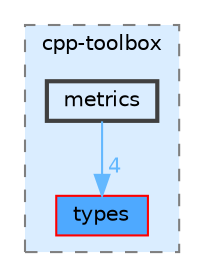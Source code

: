 digraph "src/include/cpp-toolbox/metrics"
{
 // LATEX_PDF_SIZE
  bgcolor="transparent";
  edge [fontname=Helvetica,fontsize=10,labelfontname=Helvetica,labelfontsize=10];
  node [fontname=Helvetica,fontsize=10,shape=box,height=0.2,width=0.4];
  compound=true
  subgraph clusterdir_09c6140c2956544491238e129f11fd9f {
    graph [ bgcolor="#daedff", pencolor="grey50", label="cpp-toolbox", fontname=Helvetica,fontsize=10 style="filled,dashed", URL="dir_09c6140c2956544491238e129f11fd9f.html",tooltip=""]
  dir_d073c017754f5bdb7e8e1de8ad13b99a [label="types", fillcolor="#4ea9ff", color="red", style="filled", URL="dir_d073c017754f5bdb7e8e1de8ad13b99a.html",tooltip=""];
  dir_8fad4626683566b36de06301c858df30 [label="metrics", fillcolor="#daedff", color="grey25", style="filled,bold", URL="dir_8fad4626683566b36de06301c858df30.html",tooltip=""];
  }
  dir_8fad4626683566b36de06301c858df30->dir_d073c017754f5bdb7e8e1de8ad13b99a [headlabel="4", labeldistance=1.5 headhref="dir_000034_000040.html" href="dir_000034_000040.html" color="steelblue1" fontcolor="steelblue1"];
}
